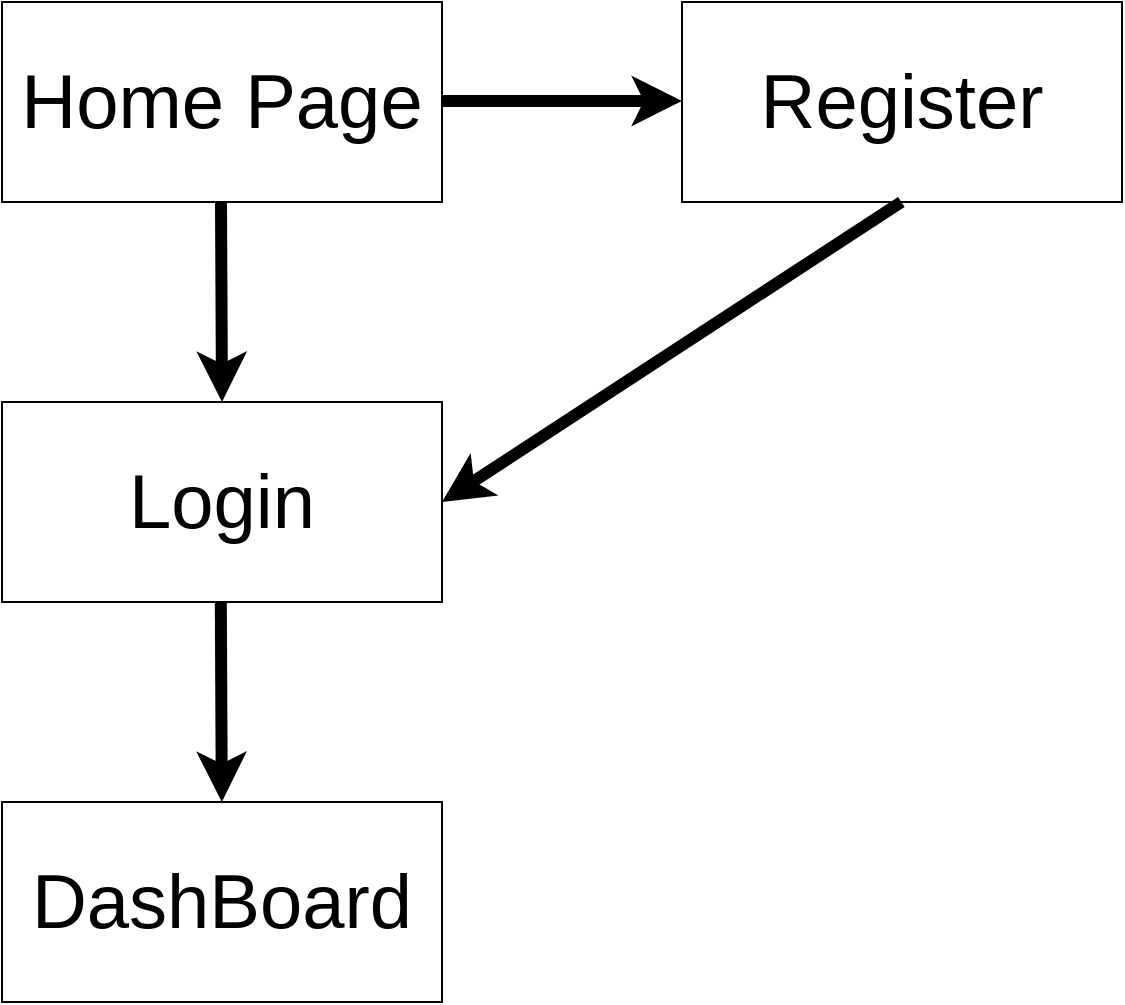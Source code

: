 <mxfile version="21.1.4" type="device">
  <diagram name="Page-1" id="mJmtAXgWFhnzZgA4SPXG">
    <mxGraphModel dx="1400" dy="795" grid="1" gridSize="10" guides="1" tooltips="1" connect="1" arrows="1" fold="1" page="1" pageScale="1" pageWidth="850" pageHeight="1100" math="0" shadow="0">
      <root>
        <mxCell id="0" />
        <mxCell id="1" parent="0" />
        <mxCell id="wy4-SB1rx4qGbxA84kPh-1" value="&lt;font style=&quot;font-size: 38px;&quot;&gt;Home Page&lt;/font&gt;" style="rounded=0;whiteSpace=wrap;html=1;" vertex="1" parent="1">
          <mxGeometry x="130" y="190" width="220" height="100" as="geometry" />
        </mxCell>
        <mxCell id="wy4-SB1rx4qGbxA84kPh-2" value="" style="endArrow=classic;html=1;rounded=0;strokeWidth=6;" edge="1" parent="1">
          <mxGeometry width="50" height="50" relative="1" as="geometry">
            <mxPoint x="350" y="239.5" as="sourcePoint" />
            <mxPoint x="470" y="239.5" as="targetPoint" />
          </mxGeometry>
        </mxCell>
        <mxCell id="wy4-SB1rx4qGbxA84kPh-3" value="&lt;span style=&quot;font-size: 38px;&quot;&gt;Register&lt;/span&gt;" style="rounded=0;whiteSpace=wrap;html=1;" vertex="1" parent="1">
          <mxGeometry x="470" y="190" width="220" height="100" as="geometry" />
        </mxCell>
        <mxCell id="wy4-SB1rx4qGbxA84kPh-4" value="&lt;span style=&quot;font-size: 38px;&quot;&gt;Login&lt;/span&gt;" style="rounded=0;whiteSpace=wrap;html=1;" vertex="1" parent="1">
          <mxGeometry x="130" y="390" width="220" height="100" as="geometry" />
        </mxCell>
        <mxCell id="wy4-SB1rx4qGbxA84kPh-6" value="" style="endArrow=classic;html=1;rounded=0;strokeWidth=6;entryX=0.5;entryY=0;entryDx=0;entryDy=0;" edge="1" parent="1" target="wy4-SB1rx4qGbxA84kPh-4">
          <mxGeometry width="50" height="50" relative="1" as="geometry">
            <mxPoint x="239.5" y="290" as="sourcePoint" />
            <mxPoint x="239.5" y="330" as="targetPoint" />
          </mxGeometry>
        </mxCell>
        <mxCell id="wy4-SB1rx4qGbxA84kPh-11" value="" style="endArrow=classic;html=1;rounded=0;strokeWidth=6;entryX=1;entryY=0.5;entryDx=0;entryDy=0;" edge="1" parent="1" target="wy4-SB1rx4qGbxA84kPh-4">
          <mxGeometry width="50" height="50" relative="1" as="geometry">
            <mxPoint x="579.66" y="290" as="sourcePoint" />
            <mxPoint x="580" y="459" as="targetPoint" />
          </mxGeometry>
        </mxCell>
        <mxCell id="wy4-SB1rx4qGbxA84kPh-12" value="" style="endArrow=classic;html=1;rounded=0;strokeWidth=6;entryX=0.5;entryY=0;entryDx=0;entryDy=0;" edge="1" parent="1">
          <mxGeometry width="50" height="50" relative="1" as="geometry">
            <mxPoint x="239.41" y="490" as="sourcePoint" />
            <mxPoint x="239.91" y="590" as="targetPoint" />
          </mxGeometry>
        </mxCell>
        <mxCell id="wy4-SB1rx4qGbxA84kPh-13" value="&lt;span style=&quot;font-size: 38px;&quot;&gt;DashBoard&lt;/span&gt;" style="rounded=0;whiteSpace=wrap;html=1;" vertex="1" parent="1">
          <mxGeometry x="130" y="590" width="220" height="100" as="geometry" />
        </mxCell>
      </root>
    </mxGraphModel>
  </diagram>
</mxfile>
